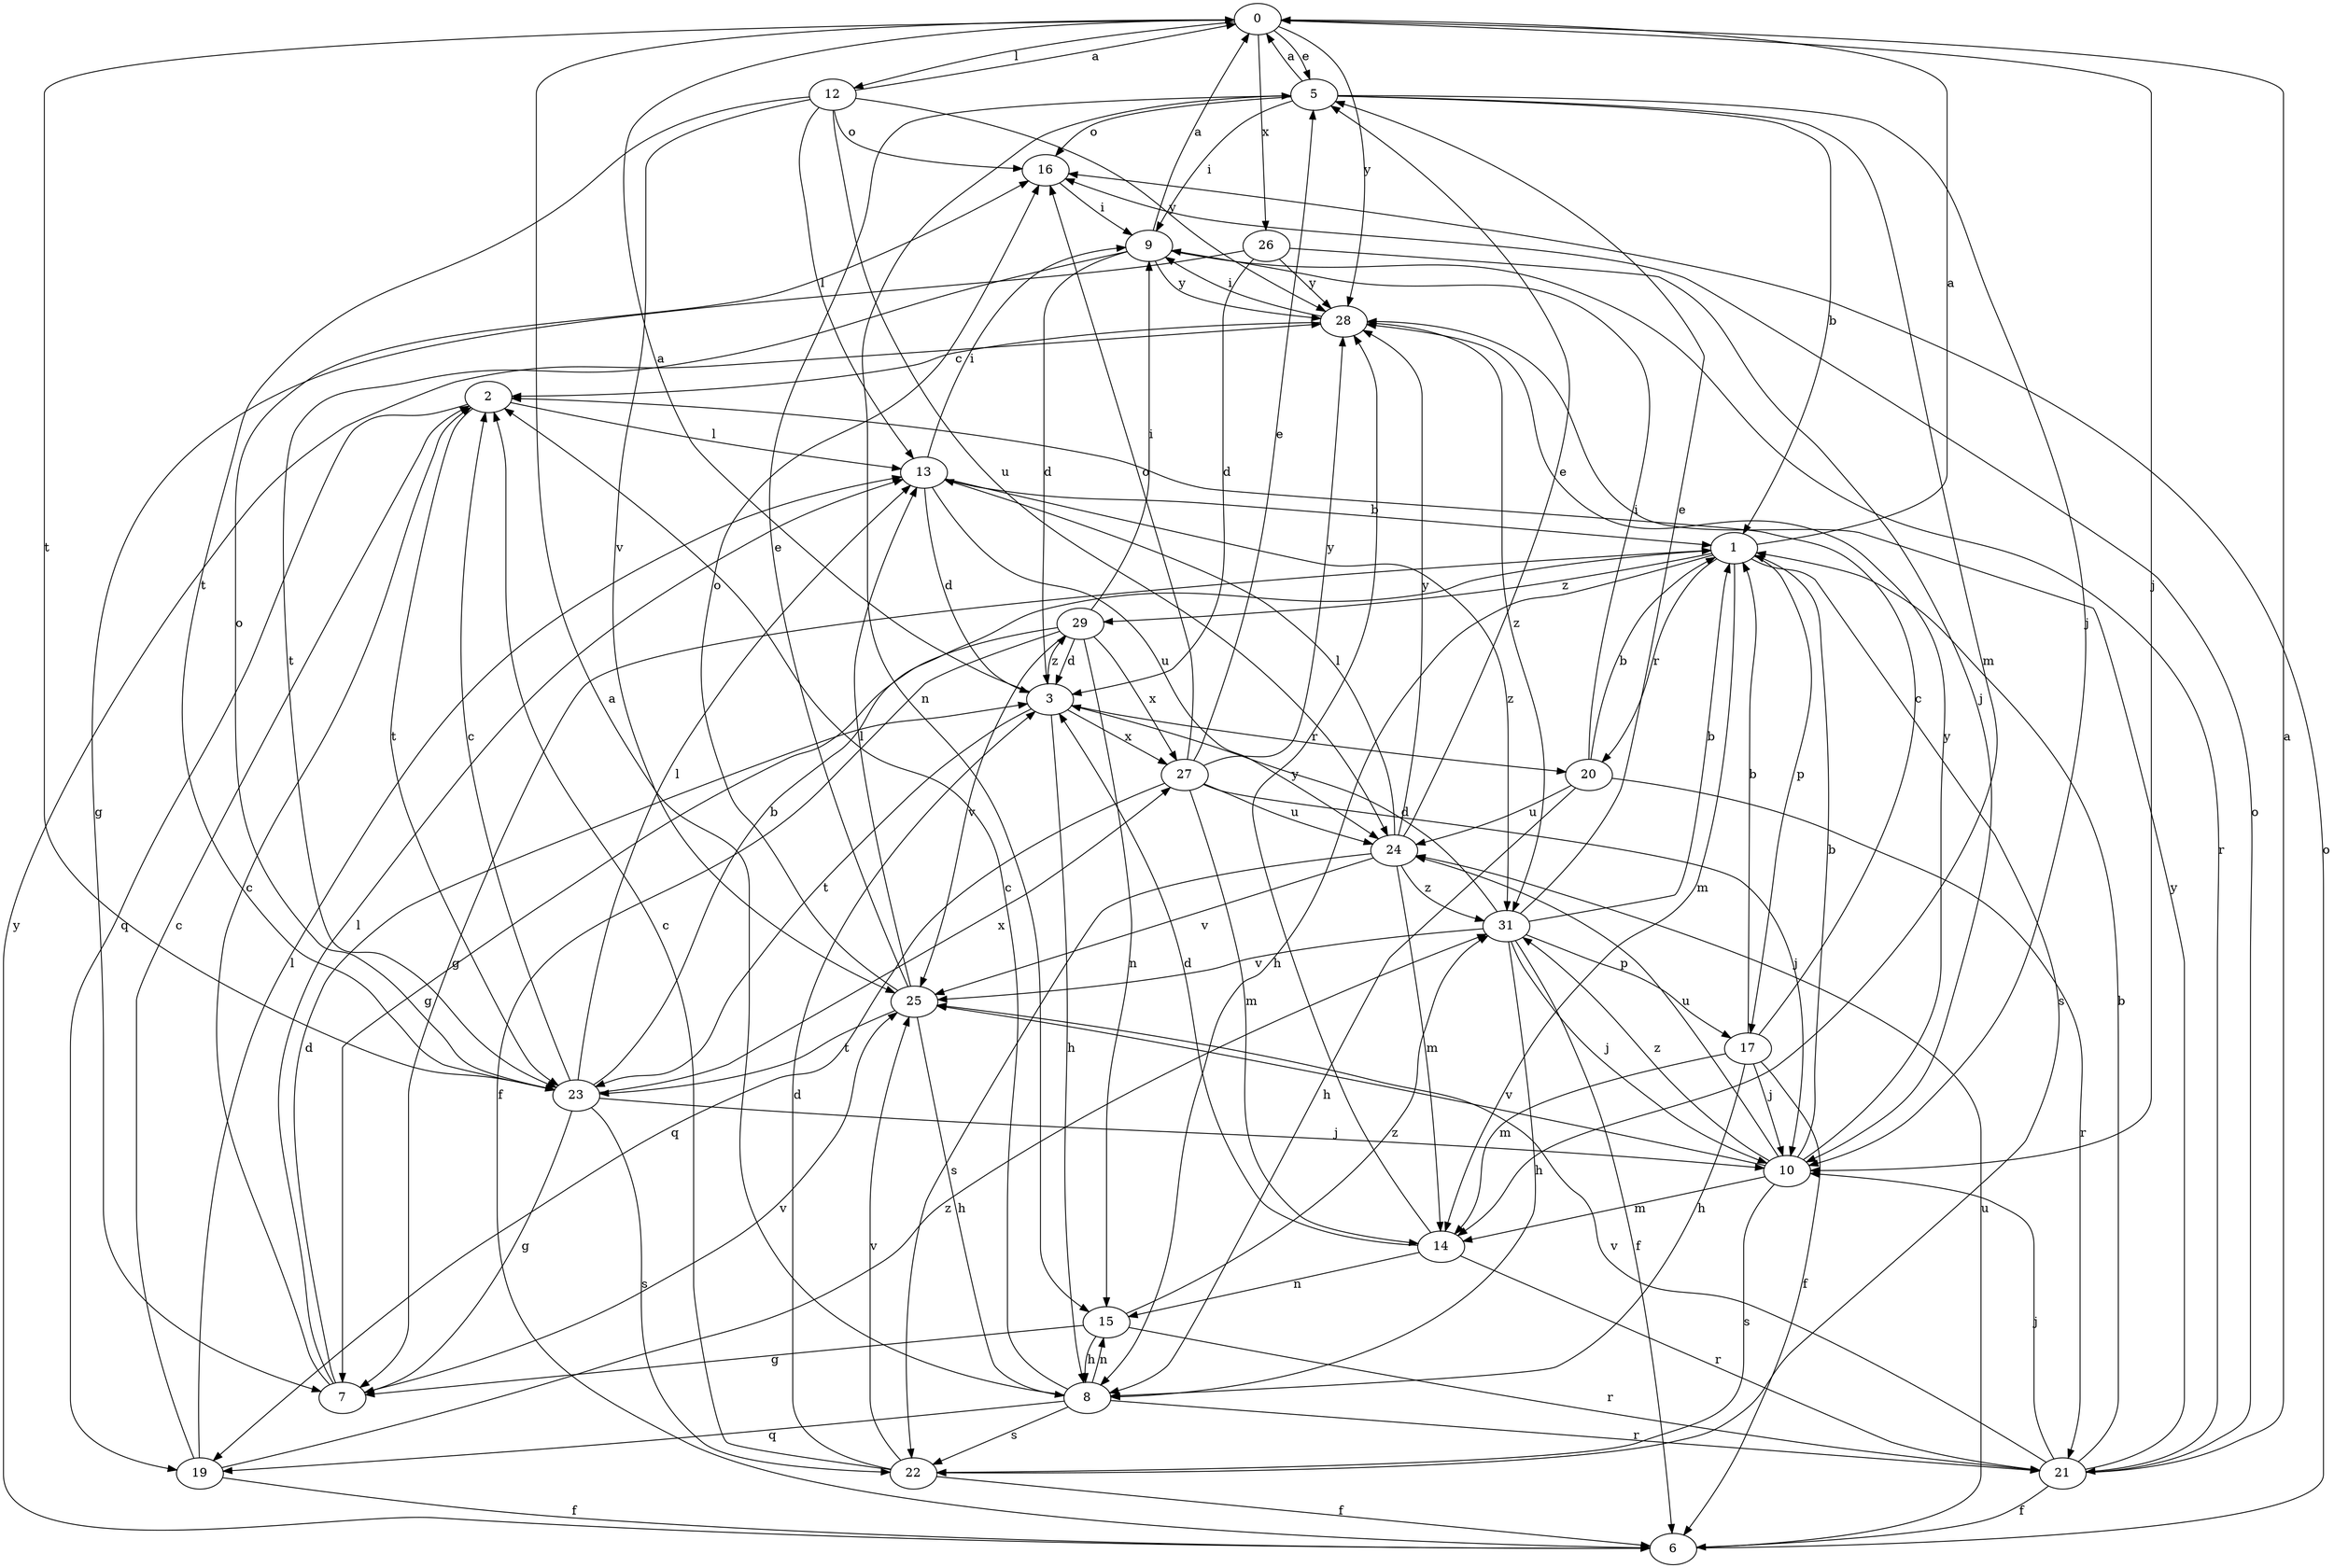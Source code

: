 strict digraph  {
0;
1;
2;
3;
5;
6;
7;
8;
9;
10;
12;
13;
14;
15;
16;
17;
19;
20;
21;
22;
23;
24;
25;
26;
27;
28;
29;
31;
0 -> 5  [label=e];
0 -> 10  [label=j];
0 -> 12  [label=l];
0 -> 23  [label=t];
0 -> 26  [label=x];
0 -> 28  [label=y];
1 -> 0  [label=a];
1 -> 7  [label=g];
1 -> 8  [label=h];
1 -> 14  [label=m];
1 -> 17  [label=p];
1 -> 20  [label=r];
1 -> 22  [label=s];
1 -> 29  [label=z];
2 -> 13  [label=l];
2 -> 19  [label=q];
2 -> 23  [label=t];
3 -> 0  [label=a];
3 -> 8  [label=h];
3 -> 20  [label=r];
3 -> 23  [label=t];
3 -> 27  [label=x];
3 -> 29  [label=z];
5 -> 0  [label=a];
5 -> 1  [label=b];
5 -> 9  [label=i];
5 -> 10  [label=j];
5 -> 14  [label=m];
5 -> 15  [label=n];
5 -> 16  [label=o];
6 -> 16  [label=o];
6 -> 24  [label=u];
6 -> 28  [label=y];
7 -> 2  [label=c];
7 -> 3  [label=d];
7 -> 13  [label=l];
7 -> 25  [label=v];
8 -> 0  [label=a];
8 -> 2  [label=c];
8 -> 15  [label=n];
8 -> 19  [label=q];
8 -> 21  [label=r];
8 -> 22  [label=s];
9 -> 0  [label=a];
9 -> 3  [label=d];
9 -> 21  [label=r];
9 -> 23  [label=t];
9 -> 28  [label=y];
10 -> 1  [label=b];
10 -> 14  [label=m];
10 -> 22  [label=s];
10 -> 24  [label=u];
10 -> 25  [label=v];
10 -> 28  [label=y];
10 -> 31  [label=z];
12 -> 0  [label=a];
12 -> 13  [label=l];
12 -> 16  [label=o];
12 -> 23  [label=t];
12 -> 24  [label=u];
12 -> 25  [label=v];
12 -> 28  [label=y];
13 -> 1  [label=b];
13 -> 3  [label=d];
13 -> 9  [label=i];
13 -> 24  [label=u];
13 -> 31  [label=z];
14 -> 3  [label=d];
14 -> 15  [label=n];
14 -> 21  [label=r];
14 -> 28  [label=y];
15 -> 7  [label=g];
15 -> 8  [label=h];
15 -> 21  [label=r];
15 -> 31  [label=z];
16 -> 9  [label=i];
17 -> 1  [label=b];
17 -> 2  [label=c];
17 -> 6  [label=f];
17 -> 8  [label=h];
17 -> 10  [label=j];
17 -> 14  [label=m];
19 -> 2  [label=c];
19 -> 6  [label=f];
19 -> 13  [label=l];
19 -> 31  [label=z];
20 -> 1  [label=b];
20 -> 8  [label=h];
20 -> 9  [label=i];
20 -> 21  [label=r];
20 -> 24  [label=u];
21 -> 0  [label=a];
21 -> 1  [label=b];
21 -> 6  [label=f];
21 -> 10  [label=j];
21 -> 16  [label=o];
21 -> 25  [label=v];
21 -> 28  [label=y];
22 -> 2  [label=c];
22 -> 3  [label=d];
22 -> 6  [label=f];
22 -> 25  [label=v];
23 -> 1  [label=b];
23 -> 2  [label=c];
23 -> 7  [label=g];
23 -> 10  [label=j];
23 -> 13  [label=l];
23 -> 16  [label=o];
23 -> 22  [label=s];
23 -> 27  [label=x];
24 -> 5  [label=e];
24 -> 13  [label=l];
24 -> 14  [label=m];
24 -> 22  [label=s];
24 -> 25  [label=v];
24 -> 28  [label=y];
24 -> 31  [label=z];
25 -> 5  [label=e];
25 -> 8  [label=h];
25 -> 13  [label=l];
25 -> 16  [label=o];
25 -> 23  [label=t];
26 -> 3  [label=d];
26 -> 7  [label=g];
26 -> 10  [label=j];
26 -> 28  [label=y];
27 -> 5  [label=e];
27 -> 10  [label=j];
27 -> 14  [label=m];
27 -> 16  [label=o];
27 -> 19  [label=q];
27 -> 24  [label=u];
27 -> 28  [label=y];
28 -> 2  [label=c];
28 -> 9  [label=i];
28 -> 31  [label=z];
29 -> 3  [label=d];
29 -> 6  [label=f];
29 -> 7  [label=g];
29 -> 9  [label=i];
29 -> 15  [label=n];
29 -> 25  [label=v];
29 -> 27  [label=x];
31 -> 1  [label=b];
31 -> 3  [label=d];
31 -> 5  [label=e];
31 -> 6  [label=f];
31 -> 8  [label=h];
31 -> 10  [label=j];
31 -> 17  [label=p];
31 -> 25  [label=v];
}
